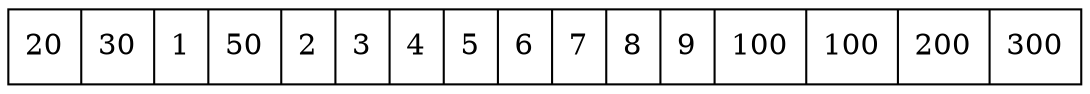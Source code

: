 digraph G{ node [shape = record ];
 rankdir=LR;X[label="{ 20|30|1|50|2|3|4|5|6|7|8|9|100|100|200|300}"]}
